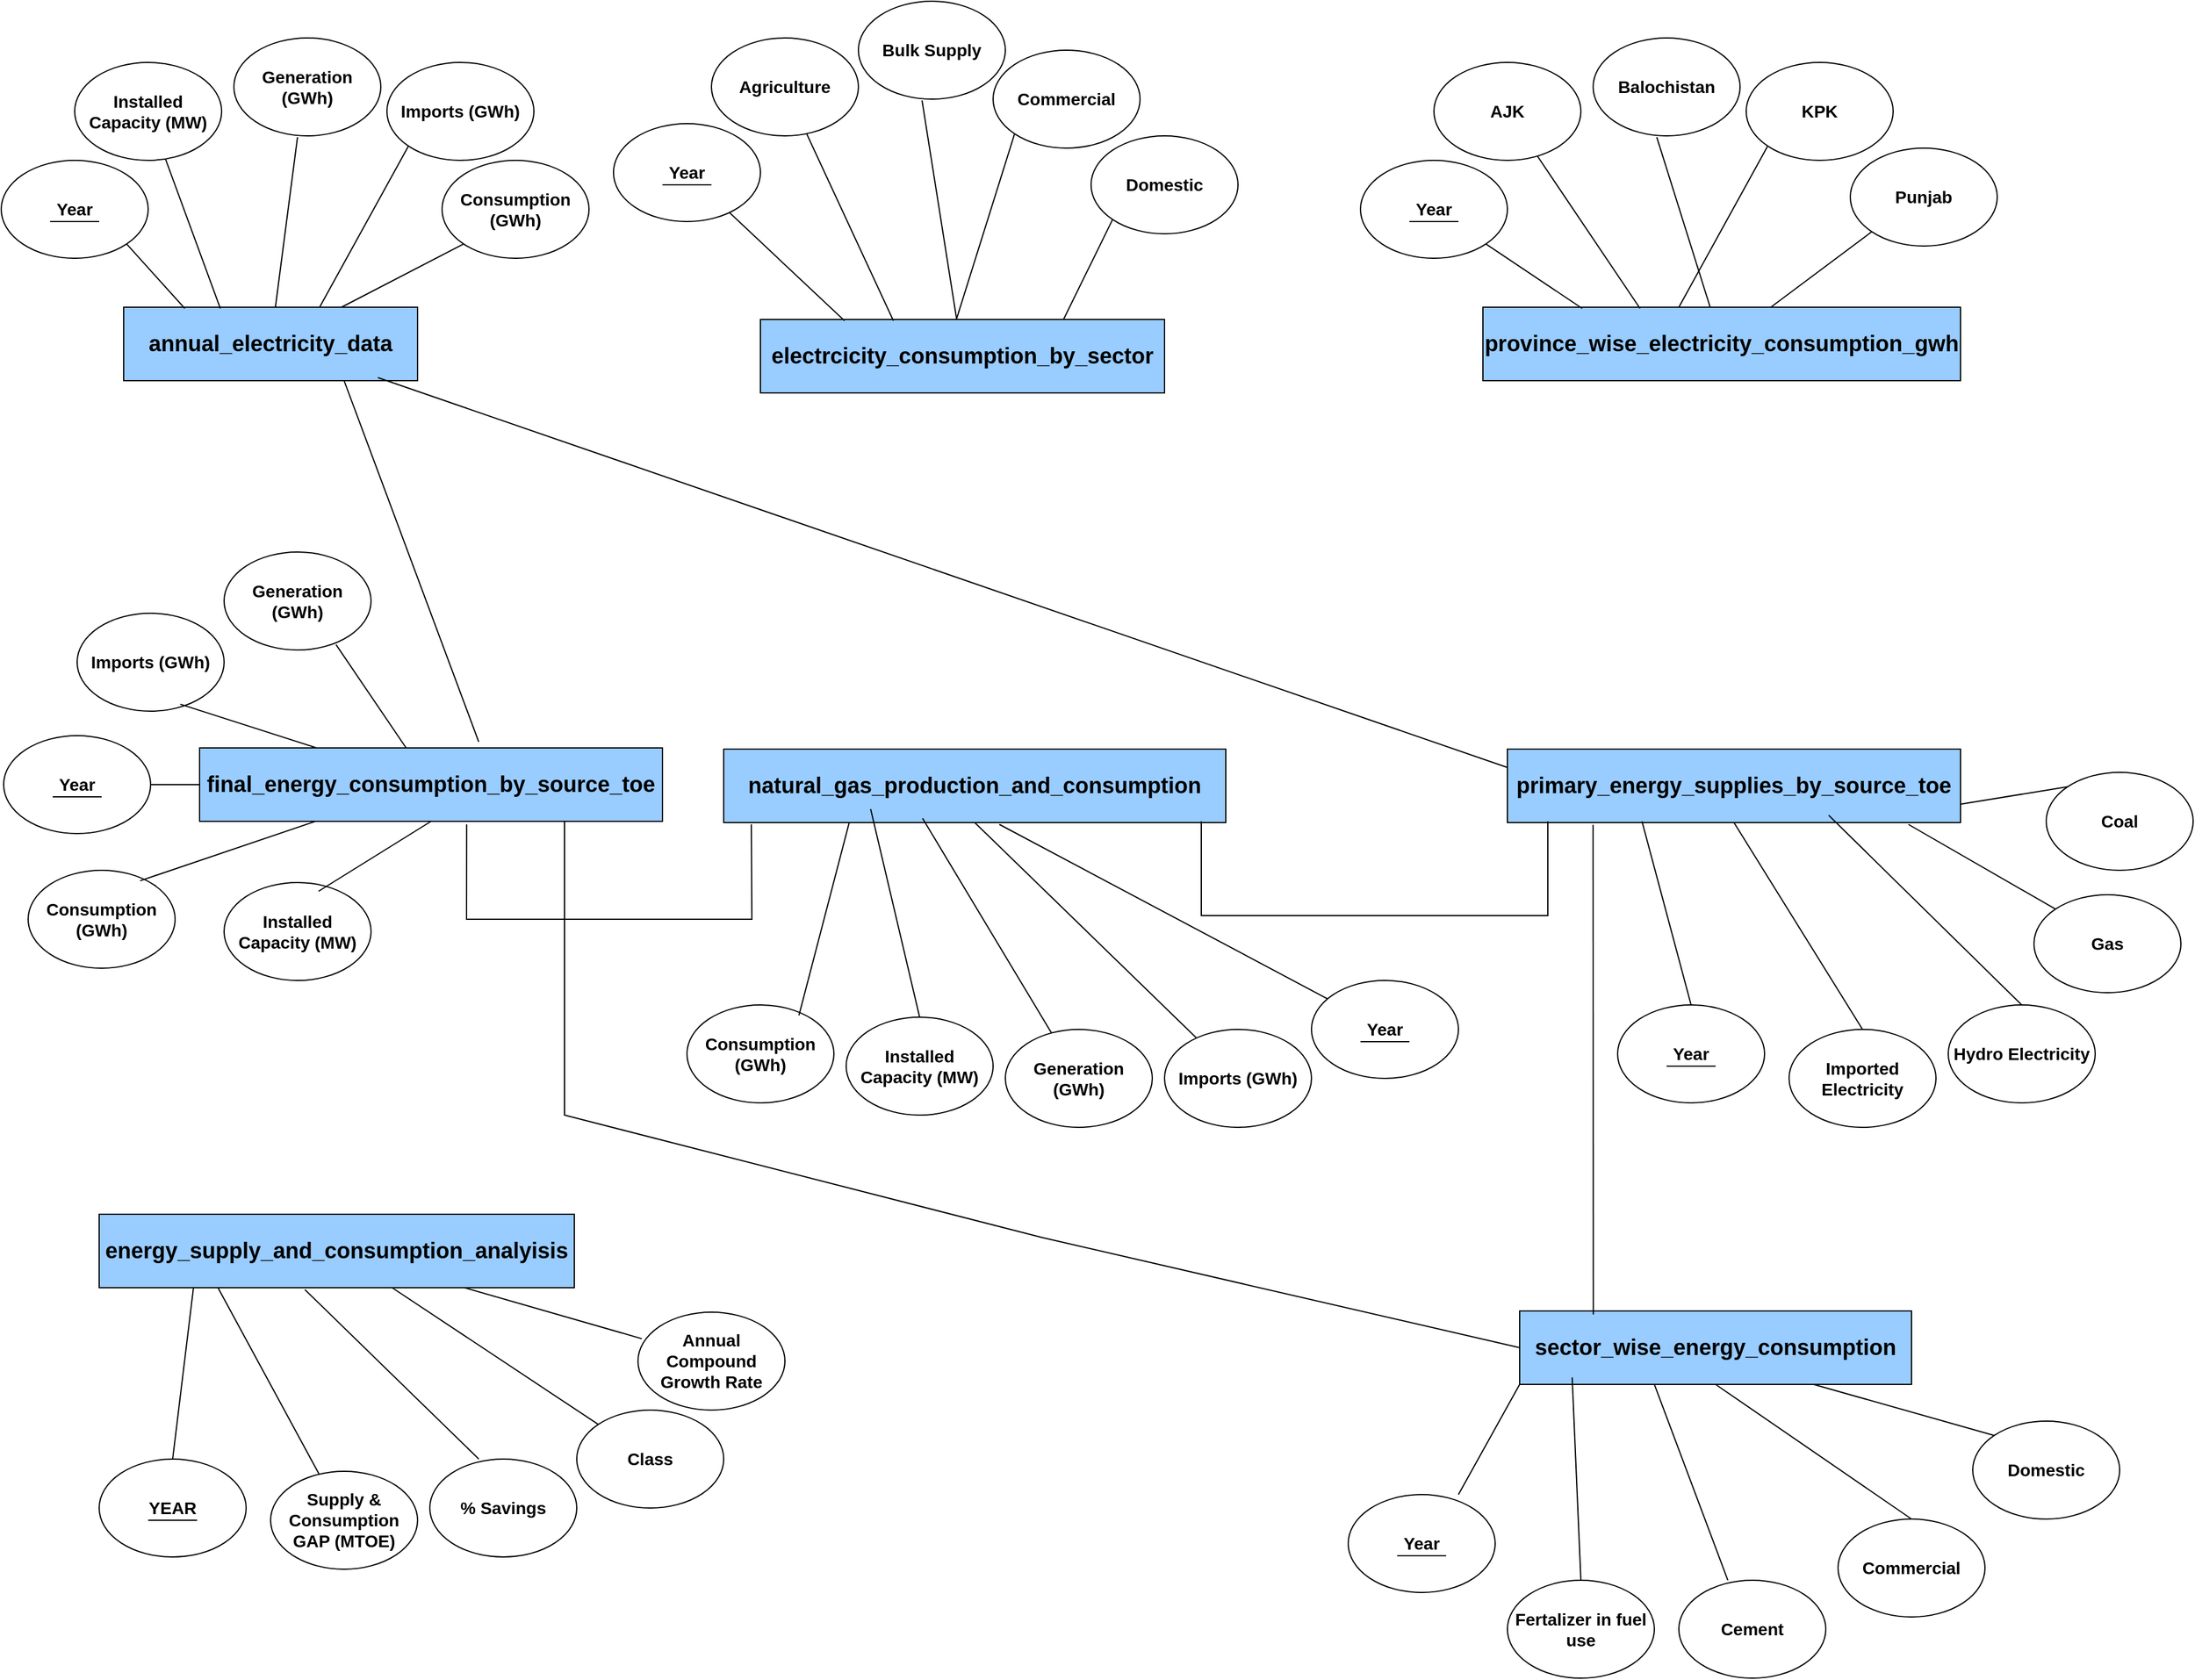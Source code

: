 <mxfile version="26.0.4">
  <diagram id="R2lEEEUBdFMjLlhIrx00" name="Page-1">
    <mxGraphModel dx="3200" dy="2620" grid="1" gridSize="10" guides="1" tooltips="1" connect="1" arrows="1" fold="1" page="1" pageScale="1" pageWidth="850" pageHeight="1100" math="0" shadow="0" extFonts="Permanent Marker^https://fonts.googleapis.com/css?family=Permanent+Marker">
      <root>
        <mxCell id="0" />
        <mxCell id="1" parent="0" />
        <mxCell id="sa6X-iLfXqumR39r3rEp-1" value="&lt;font style=&quot;font-size: 18px;&quot;&gt;&lt;b&gt;annual_electricity_data&lt;/b&gt;&lt;/font&gt;" style="rounded=0;whiteSpace=wrap;html=1;fillColor=#99CCFF;" vertex="1" parent="1">
          <mxGeometry x="120" y="220" width="240" height="60" as="geometry" />
        </mxCell>
        <mxCell id="sa6X-iLfXqumR39r3rEp-2" value="&lt;font style=&quot;font-size: 14px;&quot;&gt;&lt;b&gt;Installed Capacity (MW)&lt;/b&gt;&lt;/font&gt;" style="ellipse;whiteSpace=wrap;html=1;" vertex="1" parent="1">
          <mxGeometry x="80" y="20" width="120" height="80" as="geometry" />
        </mxCell>
        <mxCell id="sa6X-iLfXqumR39r3rEp-3" value="&lt;span style=&quot;font-size: 14px;&quot;&gt;&lt;b&gt;Generation (GWh)&lt;/b&gt;&lt;/span&gt;" style="ellipse;whiteSpace=wrap;html=1;" vertex="1" parent="1">
          <mxGeometry x="210" width="120" height="80" as="geometry" />
        </mxCell>
        <mxCell id="sa6X-iLfXqumR39r3rEp-4" value="&lt;span style=&quot;font-size: 14px;&quot;&gt;&lt;b&gt;Imports (GWh)&lt;/b&gt;&lt;/span&gt;" style="ellipse;whiteSpace=wrap;html=1;" vertex="1" parent="1">
          <mxGeometry x="335" y="20" width="120" height="80" as="geometry" />
        </mxCell>
        <mxCell id="sa6X-iLfXqumR39r3rEp-5" value="&lt;span style=&quot;font-size: 14px;&quot;&gt;&lt;b&gt;Consumption (GWh)&lt;/b&gt;&lt;/span&gt;" style="ellipse;whiteSpace=wrap;html=1;" vertex="1" parent="1">
          <mxGeometry x="380" y="100" width="120" height="80" as="geometry" />
        </mxCell>
        <mxCell id="sa6X-iLfXqumR39r3rEp-8" value="" style="endArrow=none;html=1;rounded=0;entryX=1;entryY=1;entryDx=0;entryDy=0;exitX=0.208;exitY=0.017;exitDx=0;exitDy=0;exitPerimeter=0;" edge="1" parent="1" source="sa6X-iLfXqumR39r3rEp-1" target="sa6X-iLfXqumR39r3rEp-6">
          <mxGeometry width="50" height="50" relative="1" as="geometry">
            <mxPoint x="370" y="280" as="sourcePoint" />
            <mxPoint x="420" y="230" as="targetPoint" />
          </mxGeometry>
        </mxCell>
        <mxCell id="sa6X-iLfXqumR39r3rEp-11" value="" style="endArrow=none;html=1;rounded=0;exitX=0.329;exitY=0.017;exitDx=0;exitDy=0;exitPerimeter=0;" edge="1" parent="1" source="sa6X-iLfXqumR39r3rEp-1" target="sa6X-iLfXqumR39r3rEp-2">
          <mxGeometry width="50" height="50" relative="1" as="geometry">
            <mxPoint x="370" y="280" as="sourcePoint" />
            <mxPoint x="420" y="230" as="targetPoint" />
          </mxGeometry>
        </mxCell>
        <mxCell id="sa6X-iLfXqumR39r3rEp-12" value="" style="endArrow=none;html=1;rounded=0;entryX=0;entryY=1;entryDx=0;entryDy=0;" edge="1" parent="1" source="sa6X-iLfXqumR39r3rEp-1" target="sa6X-iLfXqumR39r3rEp-5">
          <mxGeometry width="50" height="50" relative="1" as="geometry">
            <mxPoint x="370" y="280" as="sourcePoint" />
            <mxPoint x="420" y="230" as="targetPoint" />
          </mxGeometry>
        </mxCell>
        <mxCell id="sa6X-iLfXqumR39r3rEp-14" value="" style="endArrow=none;html=1;rounded=0;entryX=0;entryY=1;entryDx=0;entryDy=0;" edge="1" parent="1" target="sa6X-iLfXqumR39r3rEp-4">
          <mxGeometry width="50" height="50" relative="1" as="geometry">
            <mxPoint x="280" y="220" as="sourcePoint" />
            <mxPoint x="420" y="230" as="targetPoint" />
          </mxGeometry>
        </mxCell>
        <mxCell id="sa6X-iLfXqumR39r3rEp-15" value="" style="endArrow=none;html=1;rounded=0;entryX=0.433;entryY=1.013;entryDx=0;entryDy=0;entryPerimeter=0;" edge="1" parent="1" source="sa6X-iLfXqumR39r3rEp-1" target="sa6X-iLfXqumR39r3rEp-3">
          <mxGeometry width="50" height="50" relative="1" as="geometry">
            <mxPoint x="370" y="280" as="sourcePoint" />
            <mxPoint x="420" y="230" as="targetPoint" />
          </mxGeometry>
        </mxCell>
        <mxCell id="sa6X-iLfXqumR39r3rEp-17" value="&lt;font style=&quot;font-size: 18px;&quot;&gt;&lt;b&gt;electrcicity_consumption_by_sector&lt;/b&gt;&lt;/font&gt;" style="rounded=0;whiteSpace=wrap;html=1;fillColor=#99CCFF;" vertex="1" parent="1">
          <mxGeometry x="640" y="230" width="330" height="60" as="geometry" />
        </mxCell>
        <mxCell id="sa6X-iLfXqumR39r3rEp-18" value="&lt;b&gt;&lt;font style=&quot;font-size: 14px;&quot;&gt;Agriculture&lt;/font&gt;&lt;/b&gt;" style="ellipse;whiteSpace=wrap;html=1;" vertex="1" parent="1">
          <mxGeometry x="600" width="120" height="80" as="geometry" />
        </mxCell>
        <mxCell id="sa6X-iLfXqumR39r3rEp-19" value="&lt;b&gt;&lt;font style=&quot;font-size: 14px;&quot;&gt;Bulk Supply&lt;/font&gt;&lt;/b&gt;" style="ellipse;whiteSpace=wrap;html=1;" vertex="1" parent="1">
          <mxGeometry x="720" y="-30" width="120" height="80" as="geometry" />
        </mxCell>
        <mxCell id="sa6X-iLfXqumR39r3rEp-20" value="&lt;b&gt;&lt;font style=&quot;font-size: 14px;&quot;&gt;Commercial&lt;/font&gt;&lt;/b&gt;" style="ellipse;whiteSpace=wrap;html=1;" vertex="1" parent="1">
          <mxGeometry x="830" y="10" width="120" height="80" as="geometry" />
        </mxCell>
        <mxCell id="sa6X-iLfXqumR39r3rEp-21" value="&lt;b&gt;&lt;font style=&quot;font-size: 14px;&quot;&gt;Domestic&lt;/font&gt;&lt;/b&gt;" style="ellipse;whiteSpace=wrap;html=1;" vertex="1" parent="1">
          <mxGeometry x="910" y="80" width="120" height="80" as="geometry" />
        </mxCell>
        <mxCell id="sa6X-iLfXqumR39r3rEp-24" value="" style="endArrow=none;html=1;rounded=0;exitX=0.208;exitY=0.017;exitDx=0;exitDy=0;exitPerimeter=0;" edge="1" parent="1" source="sa6X-iLfXqumR39r3rEp-17" target="sa6X-iLfXqumR39r3rEp-47">
          <mxGeometry width="50" height="50" relative="1" as="geometry">
            <mxPoint x="890" y="290" as="sourcePoint" />
            <mxPoint x="622.426" y="138.284" as="targetPoint" />
          </mxGeometry>
        </mxCell>
        <mxCell id="sa6X-iLfXqumR39r3rEp-25" value="" style="endArrow=none;html=1;rounded=0;exitX=0.329;exitY=0.017;exitDx=0;exitDy=0;exitPerimeter=0;" edge="1" parent="1" source="sa6X-iLfXqumR39r3rEp-17" target="sa6X-iLfXqumR39r3rEp-18">
          <mxGeometry width="50" height="50" relative="1" as="geometry">
            <mxPoint x="890" y="290" as="sourcePoint" />
            <mxPoint x="940" y="240" as="targetPoint" />
          </mxGeometry>
        </mxCell>
        <mxCell id="sa6X-iLfXqumR39r3rEp-26" value="" style="endArrow=none;html=1;rounded=0;entryX=0;entryY=1;entryDx=0;entryDy=0;exitX=0.75;exitY=0;exitDx=0;exitDy=0;" edge="1" parent="1" source="sa6X-iLfXqumR39r3rEp-17" target="sa6X-iLfXqumR39r3rEp-21">
          <mxGeometry width="50" height="50" relative="1" as="geometry">
            <mxPoint x="890" y="290" as="sourcePoint" />
            <mxPoint x="940" y="240" as="targetPoint" />
          </mxGeometry>
        </mxCell>
        <mxCell id="sa6X-iLfXqumR39r3rEp-27" value="" style="endArrow=none;html=1;rounded=0;entryX=0;entryY=1;entryDx=0;entryDy=0;" edge="1" parent="1" target="sa6X-iLfXqumR39r3rEp-20">
          <mxGeometry width="50" height="50" relative="1" as="geometry">
            <mxPoint x="800" y="230" as="sourcePoint" />
            <mxPoint x="940" y="240" as="targetPoint" />
          </mxGeometry>
        </mxCell>
        <mxCell id="sa6X-iLfXqumR39r3rEp-28" value="" style="endArrow=none;html=1;rounded=0;entryX=0.433;entryY=1.013;entryDx=0;entryDy=0;entryPerimeter=0;" edge="1" parent="1" source="sa6X-iLfXqumR39r3rEp-17" target="sa6X-iLfXqumR39r3rEp-19">
          <mxGeometry width="50" height="50" relative="1" as="geometry">
            <mxPoint x="890" y="290" as="sourcePoint" />
            <mxPoint x="940" y="240" as="targetPoint" />
          </mxGeometry>
        </mxCell>
        <mxCell id="sa6X-iLfXqumR39r3rEp-45" value="" style="group" vertex="1" connectable="0" parent="1">
          <mxGeometry x="20" y="100" width="120" height="80" as="geometry" />
        </mxCell>
        <mxCell id="sa6X-iLfXqumR39r3rEp-6" value="&lt;font style=&quot;font-size: 14px;&quot;&gt;&lt;b&gt;Year&lt;/b&gt;&lt;/font&gt;" style="ellipse;whiteSpace=wrap;html=1;" vertex="1" parent="sa6X-iLfXqumR39r3rEp-45">
          <mxGeometry width="120" height="80" as="geometry" />
        </mxCell>
        <mxCell id="sa6X-iLfXqumR39r3rEp-7" value="" style="endArrow=none;html=1;rounded=0;" edge="1" parent="sa6X-iLfXqumR39r3rEp-45">
          <mxGeometry width="50" height="50" relative="1" as="geometry">
            <mxPoint x="40" y="50" as="sourcePoint" />
            <mxPoint x="80" y="50" as="targetPoint" />
          </mxGeometry>
        </mxCell>
        <mxCell id="sa6X-iLfXqumR39r3rEp-46" value="" style="group" vertex="1" connectable="0" parent="1">
          <mxGeometry x="520" y="70" width="120" height="80" as="geometry" />
        </mxCell>
        <mxCell id="sa6X-iLfXqumR39r3rEp-47" value="&lt;font style=&quot;font-size: 14px;&quot;&gt;&lt;b&gt;Year&lt;/b&gt;&lt;/font&gt;" style="ellipse;whiteSpace=wrap;html=1;" vertex="1" parent="sa6X-iLfXqumR39r3rEp-46">
          <mxGeometry width="120" height="80" as="geometry" />
        </mxCell>
        <mxCell id="sa6X-iLfXqumR39r3rEp-48" value="" style="endArrow=none;html=1;rounded=0;" edge="1" parent="sa6X-iLfXqumR39r3rEp-46">
          <mxGeometry width="50" height="50" relative="1" as="geometry">
            <mxPoint x="40" y="50" as="sourcePoint" />
            <mxPoint x="80" y="50" as="targetPoint" />
          </mxGeometry>
        </mxCell>
        <mxCell id="sa6X-iLfXqumR39r3rEp-49" value="&lt;span style=&quot;font-weight: 700; text-wrap: nowrap;&quot;&gt;&lt;font style=&quot;font-size: 18px;&quot;&gt;province_wise_electricity_consumption_gwh&lt;/font&gt;&lt;/span&gt;" style="rounded=0;whiteSpace=wrap;html=1;fillColor=#99CCFF;" vertex="1" parent="1">
          <mxGeometry x="1230" y="220" width="390" height="60" as="geometry" />
        </mxCell>
        <mxCell id="sa6X-iLfXqumR39r3rEp-50" value="&lt;font style=&quot;font-size: 14px;&quot;&gt;&lt;b&gt;AJK&lt;/b&gt;&lt;/font&gt;" style="ellipse;whiteSpace=wrap;html=1;" vertex="1" parent="1">
          <mxGeometry x="1190" y="20" width="120" height="80" as="geometry" />
        </mxCell>
        <mxCell id="sa6X-iLfXqumR39r3rEp-51" value="&lt;font style=&quot;font-size: 14px;&quot;&gt;&lt;b&gt;Balochistan&lt;/b&gt;&lt;/font&gt;" style="ellipse;whiteSpace=wrap;html=1;" vertex="1" parent="1">
          <mxGeometry x="1320" width="120" height="80" as="geometry" />
        </mxCell>
        <mxCell id="sa6X-iLfXqumR39r3rEp-52" value="&lt;font style=&quot;font-size: 14px;&quot;&gt;&lt;b&gt;KPK&lt;/b&gt;&lt;/font&gt;" style="ellipse;whiteSpace=wrap;html=1;" vertex="1" parent="1">
          <mxGeometry x="1445" y="20" width="120" height="80" as="geometry" />
        </mxCell>
        <mxCell id="sa6X-iLfXqumR39r3rEp-53" value="&lt;font style=&quot;font-size: 14px;&quot;&gt;&lt;b&gt;Punjab&lt;/b&gt;&lt;/font&gt;" style="ellipse;whiteSpace=wrap;html=1;" vertex="1" parent="1">
          <mxGeometry x="1530" y="90" width="120" height="80" as="geometry" />
        </mxCell>
        <mxCell id="sa6X-iLfXqumR39r3rEp-54" value="" style="endArrow=none;html=1;rounded=0;entryX=1;entryY=1;entryDx=0;entryDy=0;exitX=0.208;exitY=0.017;exitDx=0;exitDy=0;exitPerimeter=0;" edge="1" parent="1" source="sa6X-iLfXqumR39r3rEp-49" target="sa6X-iLfXqumR39r3rEp-60">
          <mxGeometry width="50" height="50" relative="1" as="geometry">
            <mxPoint x="1480" y="280" as="sourcePoint" />
            <mxPoint x="1530" y="230" as="targetPoint" />
          </mxGeometry>
        </mxCell>
        <mxCell id="sa6X-iLfXqumR39r3rEp-55" value="" style="endArrow=none;html=1;rounded=0;exitX=0.329;exitY=0.017;exitDx=0;exitDy=0;exitPerimeter=0;" edge="1" parent="1" source="sa6X-iLfXqumR39r3rEp-49" target="sa6X-iLfXqumR39r3rEp-50">
          <mxGeometry width="50" height="50" relative="1" as="geometry">
            <mxPoint x="1480" y="280" as="sourcePoint" />
            <mxPoint x="1530" y="230" as="targetPoint" />
          </mxGeometry>
        </mxCell>
        <mxCell id="sa6X-iLfXqumR39r3rEp-56" value="" style="endArrow=none;html=1;rounded=0;entryX=0;entryY=1;entryDx=0;entryDy=0;" edge="1" parent="1" source="sa6X-iLfXqumR39r3rEp-49" target="sa6X-iLfXqumR39r3rEp-53">
          <mxGeometry width="50" height="50" relative="1" as="geometry">
            <mxPoint x="1480" y="280" as="sourcePoint" />
            <mxPoint x="1530" y="230" as="targetPoint" />
          </mxGeometry>
        </mxCell>
        <mxCell id="sa6X-iLfXqumR39r3rEp-57" value="" style="endArrow=none;html=1;rounded=0;entryX=0;entryY=1;entryDx=0;entryDy=0;" edge="1" parent="1" target="sa6X-iLfXqumR39r3rEp-52">
          <mxGeometry width="50" height="50" relative="1" as="geometry">
            <mxPoint x="1390" y="220" as="sourcePoint" />
            <mxPoint x="1530" y="230" as="targetPoint" />
          </mxGeometry>
        </mxCell>
        <mxCell id="sa6X-iLfXqumR39r3rEp-58" value="" style="endArrow=none;html=1;rounded=0;entryX=0.433;entryY=1.013;entryDx=0;entryDy=0;entryPerimeter=0;" edge="1" parent="1" source="sa6X-iLfXqumR39r3rEp-49" target="sa6X-iLfXqumR39r3rEp-51">
          <mxGeometry width="50" height="50" relative="1" as="geometry">
            <mxPoint x="1480" y="280" as="sourcePoint" />
            <mxPoint x="1530" y="230" as="targetPoint" />
          </mxGeometry>
        </mxCell>
        <mxCell id="sa6X-iLfXqumR39r3rEp-59" value="" style="group" vertex="1" connectable="0" parent="1">
          <mxGeometry x="1130" y="100" width="120" height="80" as="geometry" />
        </mxCell>
        <mxCell id="sa6X-iLfXqumR39r3rEp-60" value="&lt;b&gt;&lt;font style=&quot;font-size: 14px;&quot;&gt;Year&lt;/font&gt;&lt;/b&gt;" style="ellipse;whiteSpace=wrap;html=1;" vertex="1" parent="sa6X-iLfXqumR39r3rEp-59">
          <mxGeometry width="120" height="80" as="geometry" />
        </mxCell>
        <mxCell id="sa6X-iLfXqumR39r3rEp-61" value="" style="endArrow=none;html=1;rounded=0;" edge="1" parent="sa6X-iLfXqumR39r3rEp-59">
          <mxGeometry width="50" height="50" relative="1" as="geometry">
            <mxPoint x="40" y="50" as="sourcePoint" />
            <mxPoint x="80" y="50" as="targetPoint" />
          </mxGeometry>
        </mxCell>
        <mxCell id="sa6X-iLfXqumR39r3rEp-76" value="&lt;span style=&quot;font-weight: 700; text-wrap: nowrap;&quot;&gt;&lt;font style=&quot;font-size: 18px;&quot;&gt;final_energy_consumption_by_source_toe&lt;/font&gt;&lt;/span&gt;" style="rounded=0;whiteSpace=wrap;html=1;fillColor=#99CCFF;" vertex="1" parent="1">
          <mxGeometry x="182" y="580" width="378" height="60" as="geometry" />
        </mxCell>
        <mxCell id="sa6X-iLfXqumR39r3rEp-77" value="&lt;b&gt;&lt;font style=&quot;font-size: 14px;&quot;&gt;Installed Capacity (MW)&lt;/font&gt;&lt;/b&gt;" style="ellipse;whiteSpace=wrap;html=1;" vertex="1" parent="1">
          <mxGeometry x="202" y="690" width="120" height="80" as="geometry" />
        </mxCell>
        <mxCell id="sa6X-iLfXqumR39r3rEp-78" value="&lt;span style=&quot;font-size: 14px;&quot;&gt;&lt;b&gt;Generation (GWh)&lt;/b&gt;&lt;/span&gt;" style="ellipse;whiteSpace=wrap;html=1;" vertex="1" parent="1">
          <mxGeometry x="202" y="420" width="120" height="80" as="geometry" />
        </mxCell>
        <mxCell id="sa6X-iLfXqumR39r3rEp-79" value="&lt;span style=&quot;font-size: 14px;&quot;&gt;&lt;b&gt;Imports (GWh)&lt;/b&gt;&lt;/span&gt;" style="ellipse;whiteSpace=wrap;html=1;" vertex="1" parent="1">
          <mxGeometry x="82" y="470" width="120" height="80" as="geometry" />
        </mxCell>
        <mxCell id="sa6X-iLfXqumR39r3rEp-80" value="&lt;span style=&quot;font-size: 14px;&quot;&gt;&lt;b&gt;Consumption (GWh)&lt;/b&gt;&lt;/span&gt;" style="ellipse;whiteSpace=wrap;html=1;" vertex="1" parent="1">
          <mxGeometry x="42" y="680" width="120" height="80" as="geometry" />
        </mxCell>
        <mxCell id="sa6X-iLfXqumR39r3rEp-86" value="" style="group" vertex="1" connectable="0" parent="1">
          <mxGeometry x="22" y="570" width="120" height="80" as="geometry" />
        </mxCell>
        <mxCell id="sa6X-iLfXqumR39r3rEp-87" value="&lt;font style=&quot;font-size: 14px;&quot;&gt;&lt;b&gt;Year&lt;/b&gt;&lt;/font&gt;" style="ellipse;whiteSpace=wrap;html=1;" vertex="1" parent="sa6X-iLfXqumR39r3rEp-86">
          <mxGeometry width="120" height="80" as="geometry" />
        </mxCell>
        <mxCell id="sa6X-iLfXqumR39r3rEp-88" value="" style="endArrow=none;html=1;rounded=0;" edge="1" parent="sa6X-iLfXqumR39r3rEp-86">
          <mxGeometry width="50" height="50" relative="1" as="geometry">
            <mxPoint x="40" y="50" as="sourcePoint" />
            <mxPoint x="80" y="50" as="targetPoint" />
          </mxGeometry>
        </mxCell>
        <mxCell id="sa6X-iLfXqumR39r3rEp-89" value="" style="endArrow=none;html=1;rounded=0;exitX=0.762;exitY=0.946;exitDx=0;exitDy=0;exitPerimeter=0;" edge="1" parent="1" source="sa6X-iLfXqumR39r3rEp-78" target="sa6X-iLfXqumR39r3rEp-76">
          <mxGeometry width="50" height="50" relative="1" as="geometry">
            <mxPoint x="762" y="610" as="sourcePoint" />
            <mxPoint x="812" y="560" as="targetPoint" />
          </mxGeometry>
        </mxCell>
        <mxCell id="sa6X-iLfXqumR39r3rEp-90" value="" style="endArrow=none;html=1;rounded=0;entryX=0.702;entryY=0.929;entryDx=0;entryDy=0;entryPerimeter=0;" edge="1" parent="1" source="sa6X-iLfXqumR39r3rEp-76" target="sa6X-iLfXqumR39r3rEp-79">
          <mxGeometry width="50" height="50" relative="1" as="geometry">
            <mxPoint x="762" y="610" as="sourcePoint" />
            <mxPoint x="812" y="560" as="targetPoint" />
          </mxGeometry>
        </mxCell>
        <mxCell id="sa6X-iLfXqumR39r3rEp-91" value="" style="endArrow=none;html=1;rounded=0;" edge="1" parent="1" source="sa6X-iLfXqumR39r3rEp-87" target="sa6X-iLfXqumR39r3rEp-76">
          <mxGeometry width="50" height="50" relative="1" as="geometry">
            <mxPoint x="762" y="610" as="sourcePoint" />
            <mxPoint x="812" y="560" as="targetPoint" />
          </mxGeometry>
        </mxCell>
        <mxCell id="sa6X-iLfXqumR39r3rEp-92" value="" style="endArrow=none;html=1;rounded=0;exitX=0.762;exitY=0.107;exitDx=0;exitDy=0;exitPerimeter=0;entryX=0.25;entryY=1;entryDx=0;entryDy=0;" edge="1" parent="1" source="sa6X-iLfXqumR39r3rEp-80" target="sa6X-iLfXqumR39r3rEp-76">
          <mxGeometry width="50" height="50" relative="1" as="geometry">
            <mxPoint x="762" y="610" as="sourcePoint" />
            <mxPoint x="812" y="560" as="targetPoint" />
          </mxGeometry>
        </mxCell>
        <mxCell id="sa6X-iLfXqumR39r3rEp-93" value="" style="endArrow=none;html=1;rounded=0;exitX=0.643;exitY=0.089;exitDx=0;exitDy=0;entryX=0.5;entryY=1;entryDx=0;entryDy=0;exitPerimeter=0;" edge="1" parent="1" source="sa6X-iLfXqumR39r3rEp-77" target="sa6X-iLfXqumR39r3rEp-76">
          <mxGeometry width="50" height="50" relative="1" as="geometry">
            <mxPoint x="762" y="610" as="sourcePoint" />
            <mxPoint x="812" y="560" as="targetPoint" />
          </mxGeometry>
        </mxCell>
        <mxCell id="sa6X-iLfXqumR39r3rEp-94" value="&lt;span style=&quot;font-weight: 700; text-wrap: nowrap;&quot;&gt;&lt;font style=&quot;font-size: 18px;&quot;&gt;natural_gas_production_and_consumption&lt;/font&gt;&lt;/span&gt;" style="rounded=0;whiteSpace=wrap;html=1;fillColor=#99CCFF;" vertex="1" parent="1">
          <mxGeometry x="610" y="581" width="410" height="60" as="geometry" />
        </mxCell>
        <mxCell id="sa6X-iLfXqumR39r3rEp-95" value="&lt;b&gt;&lt;font style=&quot;font-size: 14px;&quot;&gt;Installed Capacity (MW)&lt;/font&gt;&lt;/b&gt;" style="ellipse;whiteSpace=wrap;html=1;" vertex="1" parent="1">
          <mxGeometry x="710" y="800" width="120" height="80" as="geometry" />
        </mxCell>
        <mxCell id="sa6X-iLfXqumR39r3rEp-96" value="&lt;span style=&quot;font-size: 14px;&quot;&gt;&lt;b&gt;Generation (GWh)&lt;/b&gt;&lt;/span&gt;" style="ellipse;whiteSpace=wrap;html=1;" vertex="1" parent="1">
          <mxGeometry x="840" y="810" width="120" height="80" as="geometry" />
        </mxCell>
        <mxCell id="sa6X-iLfXqumR39r3rEp-97" value="&lt;span style=&quot;font-size: 14px;&quot;&gt;&lt;b&gt;Imports (GWh)&lt;/b&gt;&lt;/span&gt;" style="ellipse;whiteSpace=wrap;html=1;" vertex="1" parent="1">
          <mxGeometry x="970" y="810" width="120" height="80" as="geometry" />
        </mxCell>
        <mxCell id="sa6X-iLfXqumR39r3rEp-98" value="&lt;span style=&quot;font-size: 14px;&quot;&gt;&lt;b&gt;Consumption (GWh)&lt;/b&gt;&lt;/span&gt;" style="ellipse;whiteSpace=wrap;html=1;" vertex="1" parent="1">
          <mxGeometry x="580" y="790" width="120" height="80" as="geometry" />
        </mxCell>
        <mxCell id="sa6X-iLfXqumR39r3rEp-105" value="" style="endArrow=none;html=1;rounded=0;exitX=0.762;exitY=0.107;exitDx=0;exitDy=0;exitPerimeter=0;entryX=0.25;entryY=1;entryDx=0;entryDy=0;" edge="1" parent="1" source="sa6X-iLfXqumR39r3rEp-98" target="sa6X-iLfXqumR39r3rEp-94">
          <mxGeometry width="50" height="50" relative="1" as="geometry">
            <mxPoint x="1220" y="670" as="sourcePoint" />
            <mxPoint x="1270" y="620" as="targetPoint" />
          </mxGeometry>
        </mxCell>
        <mxCell id="sa6X-iLfXqumR39r3rEp-106" value="" style="endArrow=none;html=1;rounded=0;exitX=0.5;exitY=0;exitDx=0;exitDy=0;" edge="1" parent="1" source="sa6X-iLfXqumR39r3rEp-95">
          <mxGeometry width="50" height="50" relative="1" as="geometry">
            <mxPoint x="1220" y="670" as="sourcePoint" />
            <mxPoint x="730" y="630" as="targetPoint" />
          </mxGeometry>
        </mxCell>
        <mxCell id="sa6X-iLfXqumR39r3rEp-107" value="" style="endArrow=none;html=1;rounded=0;entryX=0.396;entryY=0.942;entryDx=0;entryDy=0;entryPerimeter=0;" edge="1" parent="1" source="sa6X-iLfXqumR39r3rEp-96" target="sa6X-iLfXqumR39r3rEp-94">
          <mxGeometry width="50" height="50" relative="1" as="geometry">
            <mxPoint x="700" y="670" as="sourcePoint" />
            <mxPoint x="750" y="620" as="targetPoint" />
          </mxGeometry>
        </mxCell>
        <mxCell id="sa6X-iLfXqumR39r3rEp-108" value="" style="endArrow=none;html=1;rounded=0;exitX=0.5;exitY=1;exitDx=0;exitDy=0;" edge="1" parent="1" source="sa6X-iLfXqumR39r3rEp-94" target="sa6X-iLfXqumR39r3rEp-97">
          <mxGeometry width="50" height="50" relative="1" as="geometry">
            <mxPoint x="700" y="670" as="sourcePoint" />
            <mxPoint x="750" y="620" as="targetPoint" />
          </mxGeometry>
        </mxCell>
        <mxCell id="sa6X-iLfXqumR39r3rEp-109" value="&lt;span style=&quot;font-weight: 700; text-wrap: nowrap;&quot;&gt;&lt;font style=&quot;font-size: 18px;&quot;&gt;sector_wise_energy_consumption&lt;/font&gt;&lt;/span&gt;" style="rounded=0;whiteSpace=wrap;html=1;fillColor=#99CCFF;" vertex="1" parent="1">
          <mxGeometry x="1260" y="1040" width="320" height="60" as="geometry" />
        </mxCell>
        <mxCell id="sa6X-iLfXqumR39r3rEp-110" value="&lt;font style=&quot;font-size: 14px;&quot;&gt;&lt;b&gt;Cement&lt;/b&gt;&lt;/font&gt;" style="ellipse;whiteSpace=wrap;html=1;" vertex="1" parent="1">
          <mxGeometry x="1390" y="1260" width="120" height="80" as="geometry" />
        </mxCell>
        <mxCell id="sa6X-iLfXqumR39r3rEp-111" value="&lt;font style=&quot;font-size: 14px;&quot;&gt;&lt;b&gt;Commercial&lt;/b&gt;&lt;/font&gt;" style="ellipse;whiteSpace=wrap;html=1;" vertex="1" parent="1">
          <mxGeometry x="1520" y="1210" width="120" height="80" as="geometry" />
        </mxCell>
        <mxCell id="sa6X-iLfXqumR39r3rEp-112" value="&lt;font style=&quot;font-size: 14px;&quot;&gt;&lt;b&gt;Domestic&lt;/b&gt;&lt;/font&gt;" style="ellipse;whiteSpace=wrap;html=1;" vertex="1" parent="1">
          <mxGeometry x="1630" y="1130" width="120" height="80" as="geometry" />
        </mxCell>
        <mxCell id="sa6X-iLfXqumR39r3rEp-113" value="&lt;span style=&quot;text-align: left;&quot;&gt;&lt;font style=&quot;font-size: 14px;&quot;&gt;&lt;b&gt;Fertalizer in fuel use&lt;/b&gt;&lt;/font&gt;&lt;/span&gt;" style="ellipse;whiteSpace=wrap;html=1;" vertex="1" parent="1">
          <mxGeometry x="1250" y="1260" width="120" height="80" as="geometry" />
        </mxCell>
        <mxCell id="sa6X-iLfXqumR39r3rEp-130" value="" style="group" vertex="1" connectable="0" parent="1">
          <mxGeometry x="1120" y="1190" width="120" height="80" as="geometry" />
        </mxCell>
        <mxCell id="sa6X-iLfXqumR39r3rEp-131" value="&lt;font style=&quot;font-size: 14px;&quot;&gt;&lt;b&gt;Year&lt;/b&gt;&lt;/font&gt;" style="ellipse;whiteSpace=wrap;html=1;" vertex="1" parent="sa6X-iLfXqumR39r3rEp-130">
          <mxGeometry width="120" height="80" as="geometry" />
        </mxCell>
        <mxCell id="sa6X-iLfXqumR39r3rEp-132" value="" style="endArrow=none;html=1;rounded=0;" edge="1" parent="sa6X-iLfXqumR39r3rEp-130">
          <mxGeometry width="50" height="50" relative="1" as="geometry">
            <mxPoint x="40" y="50" as="sourcePoint" />
            <mxPoint x="80" y="50" as="targetPoint" />
          </mxGeometry>
        </mxCell>
        <mxCell id="sa6X-iLfXqumR39r3rEp-133" value="&lt;span style=&quot;font-weight: 700; text-wrap: nowrap;&quot;&gt;&lt;font style=&quot;font-size: 18px;&quot;&gt;primary_energy_supplies_by_source_toe&lt;/font&gt;&lt;/span&gt;" style="rounded=0;whiteSpace=wrap;html=1;fillColor=#99CCFF;" vertex="1" parent="1">
          <mxGeometry x="1250" y="581" width="370" height="60" as="geometry" />
        </mxCell>
        <mxCell id="sa6X-iLfXqumR39r3rEp-134" value="&lt;font style=&quot;font-size: 14px;&quot;&gt;&lt;b&gt;Coal&lt;/b&gt;&lt;/font&gt;" style="ellipse;whiteSpace=wrap;html=1;" vertex="1" parent="1">
          <mxGeometry x="1690" y="600" width="120" height="80" as="geometry" />
        </mxCell>
        <mxCell id="sa6X-iLfXqumR39r3rEp-135" value="&lt;font style=&quot;font-size: 14px;&quot;&gt;&lt;b&gt;Gas&lt;/b&gt;&lt;/font&gt;" style="ellipse;whiteSpace=wrap;html=1;" vertex="1" parent="1">
          <mxGeometry x="1680" y="700" width="120" height="80" as="geometry" />
        </mxCell>
        <mxCell id="sa6X-iLfXqumR39r3rEp-136" value="&lt;font style=&quot;font-size: 14px;&quot;&gt;&lt;b&gt;Hydro Electricity&lt;/b&gt;&lt;/font&gt;" style="ellipse;whiteSpace=wrap;html=1;" vertex="1" parent="1">
          <mxGeometry x="1610" y="790" width="120" height="80" as="geometry" />
        </mxCell>
        <mxCell id="sa6X-iLfXqumR39r3rEp-137" value="&lt;font style=&quot;font-size: 14px;&quot;&gt;&lt;b&gt;Imported Electricity&lt;/b&gt;&lt;/font&gt;" style="ellipse;whiteSpace=wrap;html=1;" vertex="1" parent="1">
          <mxGeometry x="1480" y="810" width="120" height="80" as="geometry" />
        </mxCell>
        <mxCell id="sa6X-iLfXqumR39r3rEp-153" value="" style="group" vertex="1" connectable="0" parent="1">
          <mxGeometry x="1340" y="790" width="120" height="80" as="geometry" />
        </mxCell>
        <mxCell id="sa6X-iLfXqumR39r3rEp-154" value="&lt;font style=&quot;font-size: 14px;&quot;&gt;&lt;b&gt;Year&lt;/b&gt;&lt;/font&gt;" style="ellipse;whiteSpace=wrap;html=1;" vertex="1" parent="sa6X-iLfXqumR39r3rEp-153">
          <mxGeometry width="120" height="80" as="geometry" />
        </mxCell>
        <mxCell id="sa6X-iLfXqumR39r3rEp-155" value="" style="endArrow=none;html=1;rounded=0;" edge="1" parent="sa6X-iLfXqumR39r3rEp-153">
          <mxGeometry width="50" height="50" relative="1" as="geometry">
            <mxPoint x="40" y="50" as="sourcePoint" />
            <mxPoint x="80" y="50" as="targetPoint" />
          </mxGeometry>
        </mxCell>
        <mxCell id="sa6X-iLfXqumR39r3rEp-162" value="&lt;span style=&quot;font-weight: 700; text-wrap: nowrap;&quot;&gt;&lt;font style=&quot;font-size: 18px;&quot;&gt;energy_supply_and_consumption_analyisis&lt;/font&gt;&lt;/span&gt;" style="rounded=0;whiteSpace=wrap;html=1;fillColor=#99CCFF;" vertex="1" parent="1">
          <mxGeometry x="100" y="961" width="388" height="60" as="geometry" />
        </mxCell>
        <mxCell id="sa6X-iLfXqumR39r3rEp-163" value="&lt;span style=&quot;text-align: left;&quot;&gt;&lt;font style=&quot;font-size: 14px;&quot;&gt;&lt;b&gt;Supply &amp;amp; Consumption GAP (MTOE)&lt;/b&gt;&lt;/font&gt;&lt;/span&gt;" style="ellipse;whiteSpace=wrap;html=1;" vertex="1" parent="1">
          <mxGeometry x="240" y="1171" width="120" height="80" as="geometry" />
        </mxCell>
        <mxCell id="sa6X-iLfXqumR39r3rEp-164" value="&lt;span style=&quot;text-align: left;&quot;&gt;&lt;font style=&quot;font-size: 14px;&quot;&gt;&lt;b&gt;% Savings&lt;/b&gt;&lt;/font&gt;&lt;/span&gt;" style="ellipse;whiteSpace=wrap;html=1;" vertex="1" parent="1">
          <mxGeometry x="370" y="1161" width="120" height="80" as="geometry" />
        </mxCell>
        <mxCell id="sa6X-iLfXqumR39r3rEp-165" value="&lt;span style=&quot;text-align: left;&quot;&gt;&lt;font style=&quot;font-size: 14px;&quot;&gt;&lt;b&gt;Annual Compound Growth Rate&lt;/b&gt;&lt;/font&gt;&lt;/span&gt;" style="ellipse;whiteSpace=wrap;html=1;" vertex="1" parent="1">
          <mxGeometry x="540" y="1041" width="120" height="80" as="geometry" />
        </mxCell>
        <mxCell id="sa6X-iLfXqumR39r3rEp-166" value="&lt;span style=&quot;text-align: left;&quot;&gt;&lt;font style=&quot;font-size: 14px;&quot;&gt;&lt;b&gt;Class&lt;/b&gt;&lt;/font&gt;&lt;/span&gt;" style="ellipse;whiteSpace=wrap;html=1;" vertex="1" parent="1">
          <mxGeometry x="490" y="1121" width="120" height="80" as="geometry" />
        </mxCell>
        <mxCell id="sa6X-iLfXqumR39r3rEp-182" value="" style="group" vertex="1" connectable="0" parent="1">
          <mxGeometry x="100" y="1161" width="120" height="80" as="geometry" />
        </mxCell>
        <mxCell id="sa6X-iLfXqumR39r3rEp-183" value="&lt;font style=&quot;font-size: 14px;&quot;&gt;&lt;b&gt;YEAR&lt;/b&gt;&lt;/font&gt;" style="ellipse;whiteSpace=wrap;html=1;" vertex="1" parent="sa6X-iLfXqumR39r3rEp-182">
          <mxGeometry width="120" height="80" as="geometry" />
        </mxCell>
        <mxCell id="sa6X-iLfXqumR39r3rEp-184" value="" style="endArrow=none;html=1;rounded=0;" edge="1" parent="sa6X-iLfXqumR39r3rEp-182">
          <mxGeometry width="50" height="50" relative="1" as="geometry">
            <mxPoint x="40" y="50" as="sourcePoint" />
            <mxPoint x="80" y="50" as="targetPoint" />
          </mxGeometry>
        </mxCell>
        <mxCell id="sa6X-iLfXqumR39r3rEp-241" value="" style="group" vertex="1" connectable="0" parent="1">
          <mxGeometry x="1090" y="770" width="120" height="80" as="geometry" />
        </mxCell>
        <mxCell id="sa6X-iLfXqumR39r3rEp-242" value="&lt;font style=&quot;font-size: 14px;&quot;&gt;&lt;b&gt;Year&lt;/b&gt;&lt;/font&gt;" style="ellipse;whiteSpace=wrap;html=1;" vertex="1" parent="sa6X-iLfXqumR39r3rEp-241">
          <mxGeometry width="120" height="80" as="geometry" />
        </mxCell>
        <mxCell id="sa6X-iLfXqumR39r3rEp-243" value="" style="endArrow=none;html=1;rounded=0;" edge="1" parent="sa6X-iLfXqumR39r3rEp-241">
          <mxGeometry width="50" height="50" relative="1" as="geometry">
            <mxPoint x="40" y="50" as="sourcePoint" />
            <mxPoint x="80" y="50" as="targetPoint" />
          </mxGeometry>
        </mxCell>
        <mxCell id="sa6X-iLfXqumR39r3rEp-345" value="" style="endArrow=none;html=1;rounded=0;entryX=0.549;entryY=1.025;entryDx=0;entryDy=0;entryPerimeter=0;" edge="1" parent="1" source="sa6X-iLfXqumR39r3rEp-242" target="sa6X-iLfXqumR39r3rEp-94">
          <mxGeometry width="50" height="50" relative="1" as="geometry">
            <mxPoint x="1040" y="780" as="sourcePoint" />
            <mxPoint x="1090" y="730" as="targetPoint" />
          </mxGeometry>
        </mxCell>
        <mxCell id="sa6X-iLfXqumR39r3rEp-346" value="" style="endArrow=none;html=1;rounded=0;entryX=0.5;entryY=0;entryDx=0;entryDy=0;exitX=0.297;exitY=0.983;exitDx=0;exitDy=0;exitPerimeter=0;" edge="1" parent="1" source="sa6X-iLfXqumR39r3rEp-133" target="sa6X-iLfXqumR39r3rEp-154">
          <mxGeometry width="50" height="50" relative="1" as="geometry">
            <mxPoint x="790" y="510" as="sourcePoint" />
            <mxPoint x="840" y="460" as="targetPoint" />
          </mxGeometry>
        </mxCell>
        <mxCell id="sa6X-iLfXqumR39r3rEp-347" value="" style="endArrow=none;html=1;rounded=0;entryX=0.5;entryY=0;entryDx=0;entryDy=0;exitX=0.5;exitY=1;exitDx=0;exitDy=0;" edge="1" parent="1" source="sa6X-iLfXqumR39r3rEp-133" target="sa6X-iLfXqumR39r3rEp-137">
          <mxGeometry width="50" height="50" relative="1" as="geometry">
            <mxPoint x="790" y="510" as="sourcePoint" />
            <mxPoint x="840" y="460" as="targetPoint" />
          </mxGeometry>
        </mxCell>
        <mxCell id="sa6X-iLfXqumR39r3rEp-348" value="" style="endArrow=none;html=1;rounded=0;entryX=0.5;entryY=0;entryDx=0;entryDy=0;exitX=0.709;exitY=0.9;exitDx=0;exitDy=0;exitPerimeter=0;" edge="1" parent="1" source="sa6X-iLfXqumR39r3rEp-133" target="sa6X-iLfXqumR39r3rEp-136">
          <mxGeometry width="50" height="50" relative="1" as="geometry">
            <mxPoint x="790" y="510" as="sourcePoint" />
            <mxPoint x="840" y="460" as="targetPoint" />
          </mxGeometry>
        </mxCell>
        <mxCell id="sa6X-iLfXqumR39r3rEp-349" value="" style="endArrow=none;html=1;rounded=0;entryX=0;entryY=0;entryDx=0;entryDy=0;exitX=0.885;exitY=1.025;exitDx=0;exitDy=0;exitPerimeter=0;" edge="1" parent="1" source="sa6X-iLfXqumR39r3rEp-133" target="sa6X-iLfXqumR39r3rEp-135">
          <mxGeometry width="50" height="50" relative="1" as="geometry">
            <mxPoint x="790" y="510" as="sourcePoint" />
            <mxPoint x="840" y="460" as="targetPoint" />
          </mxGeometry>
        </mxCell>
        <mxCell id="sa6X-iLfXqumR39r3rEp-350" value="" style="endArrow=none;html=1;rounded=0;entryX=0;entryY=0;entryDx=0;entryDy=0;exitX=1;exitY=0.75;exitDx=0;exitDy=0;" edge="1" parent="1" source="sa6X-iLfXqumR39r3rEp-133" target="sa6X-iLfXqumR39r3rEp-134">
          <mxGeometry width="50" height="50" relative="1" as="geometry">
            <mxPoint x="790" y="510" as="sourcePoint" />
            <mxPoint x="840" y="460" as="targetPoint" />
          </mxGeometry>
        </mxCell>
        <mxCell id="sa6X-iLfXqumR39r3rEp-351" value="" style="endArrow=none;html=1;rounded=0;exitX=0.5;exitY=0;exitDx=0;exitDy=0;" edge="1" parent="1" source="sa6X-iLfXqumR39r3rEp-183">
          <mxGeometry width="50" height="50" relative="1" as="geometry">
            <mxPoint x="790" y="821" as="sourcePoint" />
            <mxPoint x="177" y="1021" as="targetPoint" />
          </mxGeometry>
        </mxCell>
        <mxCell id="sa6X-iLfXqumR39r3rEp-352" value="" style="endArrow=none;html=1;rounded=0;entryX=0.25;entryY=1;entryDx=0;entryDy=0;" edge="1" parent="1" source="sa6X-iLfXqumR39r3rEp-163" target="sa6X-iLfXqumR39r3rEp-162">
          <mxGeometry width="50" height="50" relative="1" as="geometry">
            <mxPoint x="490" y="1011" as="sourcePoint" />
            <mxPoint x="540" y="961" as="targetPoint" />
          </mxGeometry>
        </mxCell>
        <mxCell id="sa6X-iLfXqumR39r3rEp-353" value="" style="endArrow=none;html=1;rounded=0;entryX=0.433;entryY=1.027;entryDx=0;entryDy=0;entryPerimeter=0;" edge="1" parent="1" target="sa6X-iLfXqumR39r3rEp-162">
          <mxGeometry width="50" height="50" relative="1" as="geometry">
            <mxPoint x="410" y="1161" as="sourcePoint" />
            <mxPoint x="540" y="961" as="targetPoint" />
          </mxGeometry>
        </mxCell>
        <mxCell id="sa6X-iLfXqumR39r3rEp-354" value="" style="endArrow=none;html=1;rounded=0;exitX=0;exitY=0;exitDx=0;exitDy=0;" edge="1" parent="1" source="sa6X-iLfXqumR39r3rEp-166" target="sa6X-iLfXqumR39r3rEp-162">
          <mxGeometry width="50" height="50" relative="1" as="geometry">
            <mxPoint x="490" y="1011" as="sourcePoint" />
            <mxPoint x="540" y="961" as="targetPoint" />
          </mxGeometry>
        </mxCell>
        <mxCell id="sa6X-iLfXqumR39r3rEp-355" value="" style="endArrow=none;html=1;rounded=0;exitX=0.026;exitY=0.271;exitDx=0;exitDy=0;exitPerimeter=0;" edge="1" parent="1" source="sa6X-iLfXqumR39r3rEp-165" target="sa6X-iLfXqumR39r3rEp-162">
          <mxGeometry width="50" height="50" relative="1" as="geometry">
            <mxPoint x="490" y="1011" as="sourcePoint" />
            <mxPoint x="540" y="961" as="targetPoint" />
          </mxGeometry>
        </mxCell>
        <mxCell id="sa6X-iLfXqumR39r3rEp-356" value="" style="endArrow=none;html=1;rounded=0;entryX=0.75;entryY=1;entryDx=0;entryDy=0;exitX=0.603;exitY=-0.083;exitDx=0;exitDy=0;exitPerimeter=0;" edge="1" parent="1" source="sa6X-iLfXqumR39r3rEp-76" target="sa6X-iLfXqumR39r3rEp-1">
          <mxGeometry width="50" height="50" relative="1" as="geometry">
            <mxPoint x="1170" y="790" as="sourcePoint" />
            <mxPoint x="1220" y="740" as="targetPoint" />
          </mxGeometry>
        </mxCell>
        <mxCell id="sa6X-iLfXqumR39r3rEp-357" value="" style="endArrow=none;html=1;rounded=0;entryX=0.865;entryY=0.958;entryDx=0;entryDy=0;entryPerimeter=0;exitX=0;exitY=0.25;exitDx=0;exitDy=0;" edge="1" parent="1" source="sa6X-iLfXqumR39r3rEp-133" target="sa6X-iLfXqumR39r3rEp-1">
          <mxGeometry width="50" height="50" relative="1" as="geometry">
            <mxPoint x="1170" y="790" as="sourcePoint" />
            <mxPoint x="1220" y="740" as="targetPoint" />
          </mxGeometry>
        </mxCell>
        <mxCell id="sa6X-iLfXqumR39r3rEp-358" value="" style="endArrow=none;html=1;rounded=0;entryX=0.055;entryY=1.025;entryDx=0;entryDy=0;entryPerimeter=0;exitX=0.577;exitY=1.042;exitDx=0;exitDy=0;exitPerimeter=0;" edge="1" parent="1" source="sa6X-iLfXqumR39r3rEp-76" target="sa6X-iLfXqumR39r3rEp-94">
          <mxGeometry width="50" height="50" relative="1" as="geometry">
            <mxPoint x="633" y="720" as="sourcePoint" />
            <mxPoint x="1220" y="740" as="targetPoint" />
            <Array as="points">
              <mxPoint x="400" y="720" />
              <mxPoint x="530" y="720" />
              <mxPoint x="633" y="720" />
            </Array>
          </mxGeometry>
        </mxCell>
        <mxCell id="sa6X-iLfXqumR39r3rEp-359" value="" style="endArrow=none;html=1;rounded=0;entryX=0.055;entryY=1.025;entryDx=0;entryDy=0;entryPerimeter=0;" edge="1" parent="1">
          <mxGeometry width="50" height="50" relative="1" as="geometry">
            <mxPoint x="1000" y="640" as="sourcePoint" />
            <mxPoint x="1283" y="640" as="targetPoint" />
            <Array as="points">
              <mxPoint x="1000" y="717" />
              <mxPoint x="1050" y="717" />
              <mxPoint x="1283" y="717" />
            </Array>
          </mxGeometry>
        </mxCell>
        <mxCell id="sa6X-iLfXqumR39r3rEp-366" value="" style="endArrow=none;html=1;rounded=0;exitX=0;exitY=1;exitDx=0;exitDy=0;" edge="1" parent="1" source="sa6X-iLfXqumR39r3rEp-109">
          <mxGeometry width="50" height="50" relative="1" as="geometry">
            <mxPoint x="1170" y="760" as="sourcePoint" />
            <mxPoint x="1210" y="1190" as="targetPoint" />
          </mxGeometry>
        </mxCell>
        <mxCell id="sa6X-iLfXqumR39r3rEp-367" value="" style="endArrow=none;html=1;rounded=0;exitX=0.5;exitY=0;exitDx=0;exitDy=0;entryX=0.134;entryY=0.905;entryDx=0;entryDy=0;entryPerimeter=0;" edge="1" parent="1" source="sa6X-iLfXqumR39r3rEp-113" target="sa6X-iLfXqumR39r3rEp-109">
          <mxGeometry width="50" height="50" relative="1" as="geometry">
            <mxPoint x="1170" y="760" as="sourcePoint" />
            <mxPoint x="1220" y="710" as="targetPoint" />
          </mxGeometry>
        </mxCell>
        <mxCell id="sa6X-iLfXqumR39r3rEp-368" value="" style="endArrow=none;html=1;rounded=0;" edge="1" parent="1">
          <mxGeometry width="50" height="50" relative="1" as="geometry">
            <mxPoint x="1430" y="1260" as="sourcePoint" />
            <mxPoint x="1370" y="1100" as="targetPoint" />
          </mxGeometry>
        </mxCell>
        <mxCell id="sa6X-iLfXqumR39r3rEp-369" value="" style="endArrow=none;html=1;rounded=0;entryX=0.5;entryY=0;entryDx=0;entryDy=0;exitX=0.5;exitY=1;exitDx=0;exitDy=0;" edge="1" parent="1" source="sa6X-iLfXqumR39r3rEp-109" target="sa6X-iLfXqumR39r3rEp-111">
          <mxGeometry width="50" height="50" relative="1" as="geometry">
            <mxPoint x="1170" y="760" as="sourcePoint" />
            <mxPoint x="1220" y="710" as="targetPoint" />
          </mxGeometry>
        </mxCell>
        <mxCell id="sa6X-iLfXqumR39r3rEp-370" value="" style="endArrow=none;html=1;rounded=0;entryX=0;entryY=0;entryDx=0;entryDy=0;exitX=0.75;exitY=1;exitDx=0;exitDy=0;" edge="1" parent="1" source="sa6X-iLfXqumR39r3rEp-109" target="sa6X-iLfXqumR39r3rEp-112">
          <mxGeometry width="50" height="50" relative="1" as="geometry">
            <mxPoint x="1170" y="760" as="sourcePoint" />
            <mxPoint x="1220" y="710" as="targetPoint" />
          </mxGeometry>
        </mxCell>
        <mxCell id="sa6X-iLfXqumR39r3rEp-371" value="" style="endArrow=none;html=1;rounded=0;entryX=0.189;entryY=1.031;entryDx=0;entryDy=0;entryPerimeter=0;exitX=0.188;exitY=0.048;exitDx=0;exitDy=0;exitPerimeter=0;" edge="1" parent="1" source="sa6X-iLfXqumR39r3rEp-109" target="sa6X-iLfXqumR39r3rEp-133">
          <mxGeometry width="50" height="50" relative="1" as="geometry">
            <mxPoint x="1320" y="1030" as="sourcePoint" />
            <mxPoint x="1220" y="710" as="targetPoint" />
          </mxGeometry>
        </mxCell>
        <mxCell id="sa6X-iLfXqumR39r3rEp-372" value="" style="endArrow=none;html=1;rounded=0;exitX=0;exitY=0.5;exitDx=0;exitDy=0;" edge="1" parent="1" source="sa6X-iLfXqumR39r3rEp-109">
          <mxGeometry width="50" height="50" relative="1" as="geometry">
            <mxPoint x="1330" y="1053" as="sourcePoint" />
            <mxPoint x="480" y="640" as="targetPoint" />
            <Array as="points">
              <mxPoint x="870" y="980" />
              <mxPoint x="480" y="880" />
            </Array>
          </mxGeometry>
        </mxCell>
      </root>
    </mxGraphModel>
  </diagram>
</mxfile>
